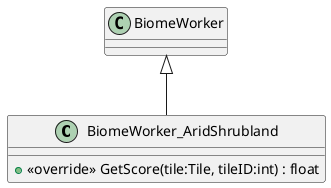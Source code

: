 @startuml
class BiomeWorker_AridShrubland {
    + <<override>> GetScore(tile:Tile, tileID:int) : float
}
BiomeWorker <|-- BiomeWorker_AridShrubland
@enduml

